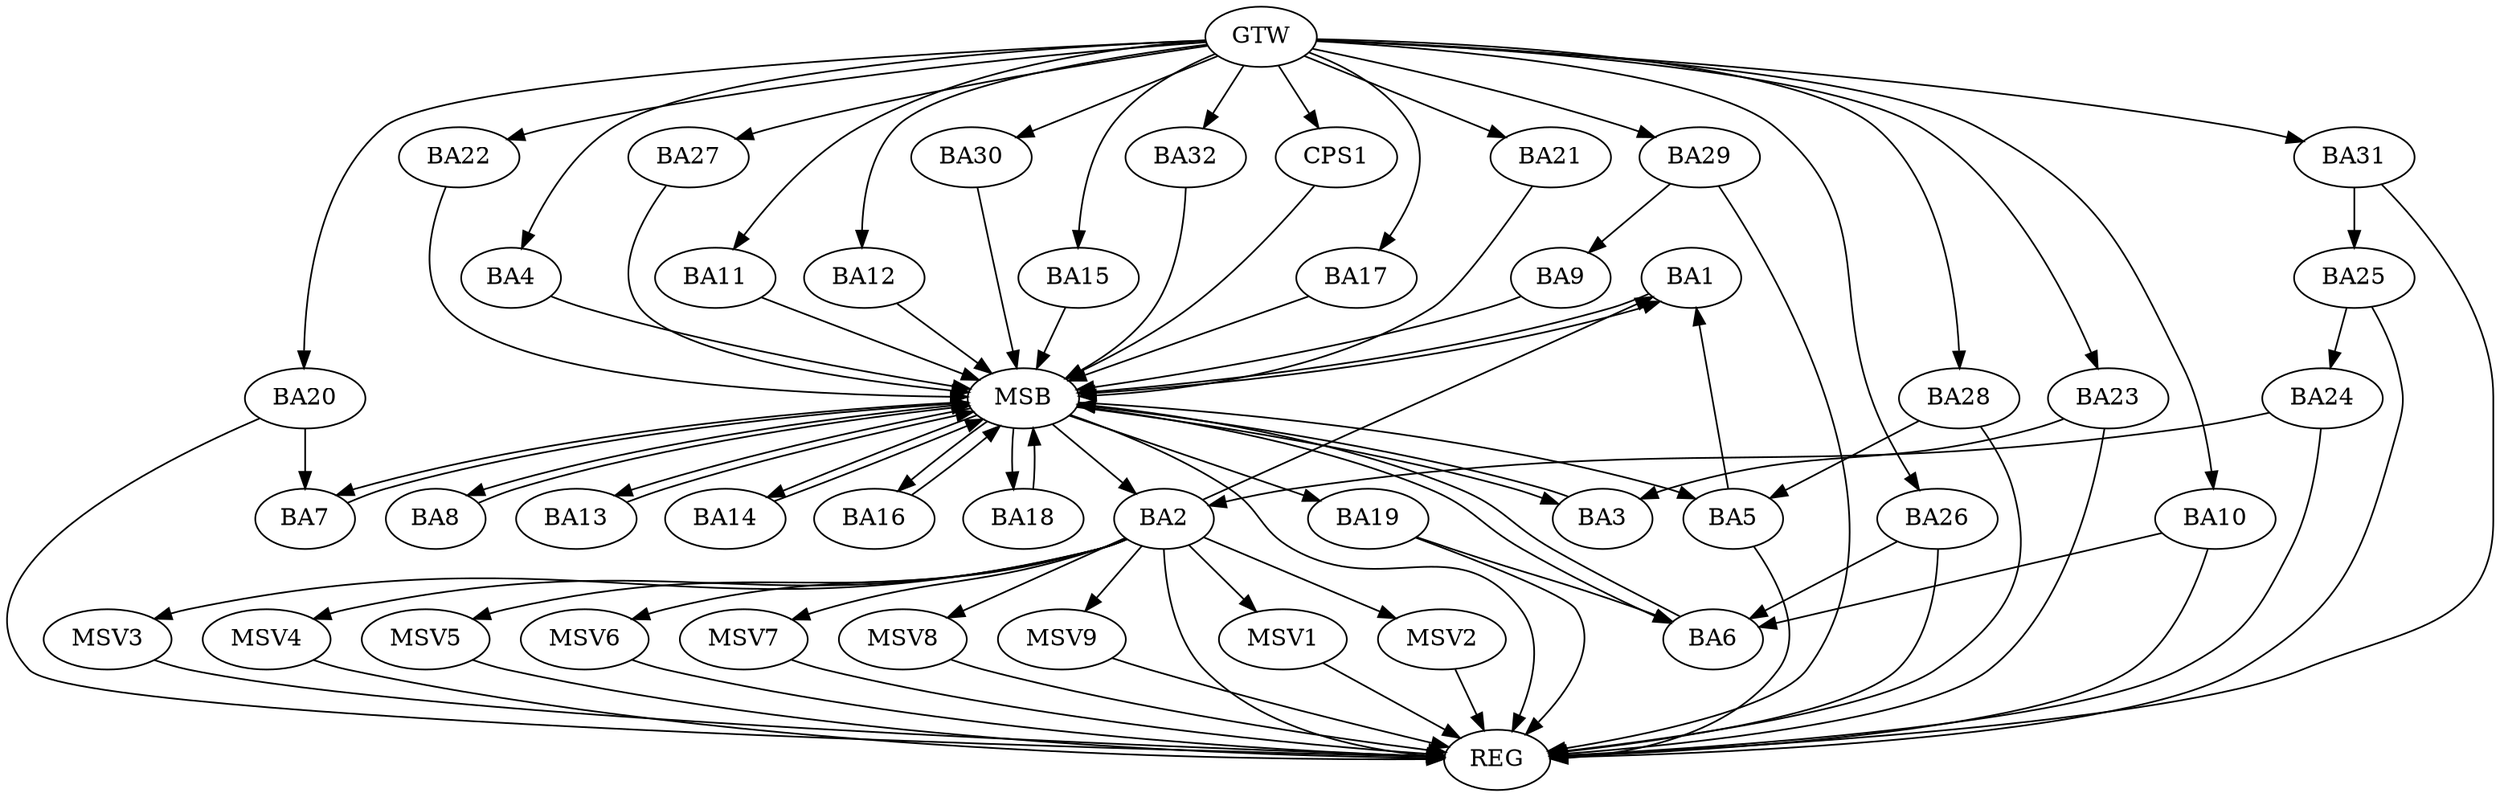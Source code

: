 strict digraph G {
  BA1 [ label="BA1" ];
  BA2 [ label="BA2" ];
  BA3 [ label="BA3" ];
  BA4 [ label="BA4" ];
  BA5 [ label="BA5" ];
  BA6 [ label="BA6" ];
  BA7 [ label="BA7" ];
  BA8 [ label="BA8" ];
  BA9 [ label="BA9" ];
  BA10 [ label="BA10" ];
  BA11 [ label="BA11" ];
  BA12 [ label="BA12" ];
  BA13 [ label="BA13" ];
  BA14 [ label="BA14" ];
  BA15 [ label="BA15" ];
  BA16 [ label="BA16" ];
  BA17 [ label="BA17" ];
  BA18 [ label="BA18" ];
  BA19 [ label="BA19" ];
  BA20 [ label="BA20" ];
  BA21 [ label="BA21" ];
  BA22 [ label="BA22" ];
  BA23 [ label="BA23" ];
  BA24 [ label="BA24" ];
  BA25 [ label="BA25" ];
  BA26 [ label="BA26" ];
  BA27 [ label="BA27" ];
  BA28 [ label="BA28" ];
  BA29 [ label="BA29" ];
  BA30 [ label="BA30" ];
  BA31 [ label="BA31" ];
  BA32 [ label="BA32" ];
  CPS1 [ label="CPS1" ];
  GTW [ label="GTW" ];
  REG [ label="REG" ];
  MSB [ label="MSB" ];
  MSV1 [ label="MSV1" ];
  MSV2 [ label="MSV2" ];
  MSV3 [ label="MSV3" ];
  MSV4 [ label="MSV4" ];
  MSV5 [ label="MSV5" ];
  MSV6 [ label="MSV6" ];
  MSV7 [ label="MSV7" ];
  MSV8 [ label="MSV8" ];
  MSV9 [ label="MSV9" ];
  BA2 -> BA1;
  BA5 -> BA1;
  BA10 -> BA6;
  BA19 -> BA6;
  BA20 -> BA7;
  BA23 -> BA3;
  BA24 -> BA2;
  BA25 -> BA24;
  BA26 -> BA6;
  BA28 -> BA5;
  BA29 -> BA9;
  BA31 -> BA25;
  GTW -> BA4;
  GTW -> BA10;
  GTW -> BA11;
  GTW -> BA12;
  GTW -> BA15;
  GTW -> BA17;
  GTW -> BA20;
  GTW -> BA21;
  GTW -> BA22;
  GTW -> BA23;
  GTW -> BA26;
  GTW -> BA27;
  GTW -> BA28;
  GTW -> BA29;
  GTW -> BA30;
  GTW -> BA31;
  GTW -> BA32;
  GTW -> CPS1;
  BA2 -> REG;
  BA5 -> REG;
  BA10 -> REG;
  BA19 -> REG;
  BA20 -> REG;
  BA23 -> REG;
  BA24 -> REG;
  BA25 -> REG;
  BA26 -> REG;
  BA28 -> REG;
  BA29 -> REG;
  BA31 -> REG;
  BA1 -> MSB;
  MSB -> BA2;
  MSB -> REG;
  BA3 -> MSB;
  MSB -> BA1;
  BA4 -> MSB;
  BA6 -> MSB;
  BA7 -> MSB;
  BA8 -> MSB;
  MSB -> BA7;
  BA9 -> MSB;
  MSB -> BA6;
  BA11 -> MSB;
  MSB -> BA3;
  BA12 -> MSB;
  BA13 -> MSB;
  MSB -> BA8;
  BA14 -> MSB;
  BA15 -> MSB;
  BA16 -> MSB;
  MSB -> BA14;
  BA17 -> MSB;
  BA18 -> MSB;
  BA21 -> MSB;
  MSB -> BA18;
  BA22 -> MSB;
  BA27 -> MSB;
  BA30 -> MSB;
  BA32 -> MSB;
  MSB -> BA5;
  CPS1 -> MSB;
  MSB -> BA16;
  MSB -> BA13;
  MSB -> BA19;
  BA2 -> MSV1;
  MSV1 -> REG;
  BA2 -> MSV2;
  BA2 -> MSV3;
  BA2 -> MSV4;
  MSV2 -> REG;
  MSV3 -> REG;
  MSV4 -> REG;
  BA2 -> MSV5;
  BA2 -> MSV6;
  BA2 -> MSV7;
  MSV5 -> REG;
  MSV6 -> REG;
  MSV7 -> REG;
  BA2 -> MSV8;
  MSV8 -> REG;
  BA2 -> MSV9;
  MSV9 -> REG;
}
